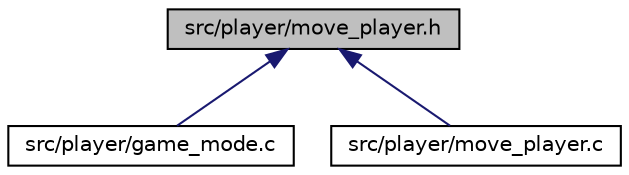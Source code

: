 digraph "src/player/move_player.h"
{
  edge [fontname="Helvetica",fontsize="10",labelfontname="Helvetica",labelfontsize="10"];
  node [fontname="Helvetica",fontsize="10",shape=record];
  Node2 [label="src/player/move_player.h",height=0.2,width=0.4,color="black", fillcolor="grey75", style="filled", fontcolor="black"];
  Node2 -> Node3 [dir="back",color="midnightblue",fontsize="10",style="solid",fontname="Helvetica"];
  Node3 [label="src/player/game_mode.c",height=0.2,width=0.4,color="black", fillcolor="white", style="filled",URL="$game__mode_8c.html",tooltip="function to launch game modes "];
  Node2 -> Node4 [dir="back",color="midnightblue",fontsize="10",style="solid",fontname="Helvetica"];
  Node4 [label="src/player/move_player.c",height=0.2,width=0.4,color="black", fillcolor="white", style="filled",URL="$move__player_8c.html",tooltip="functions to move a player on a labyrinth "];
}
